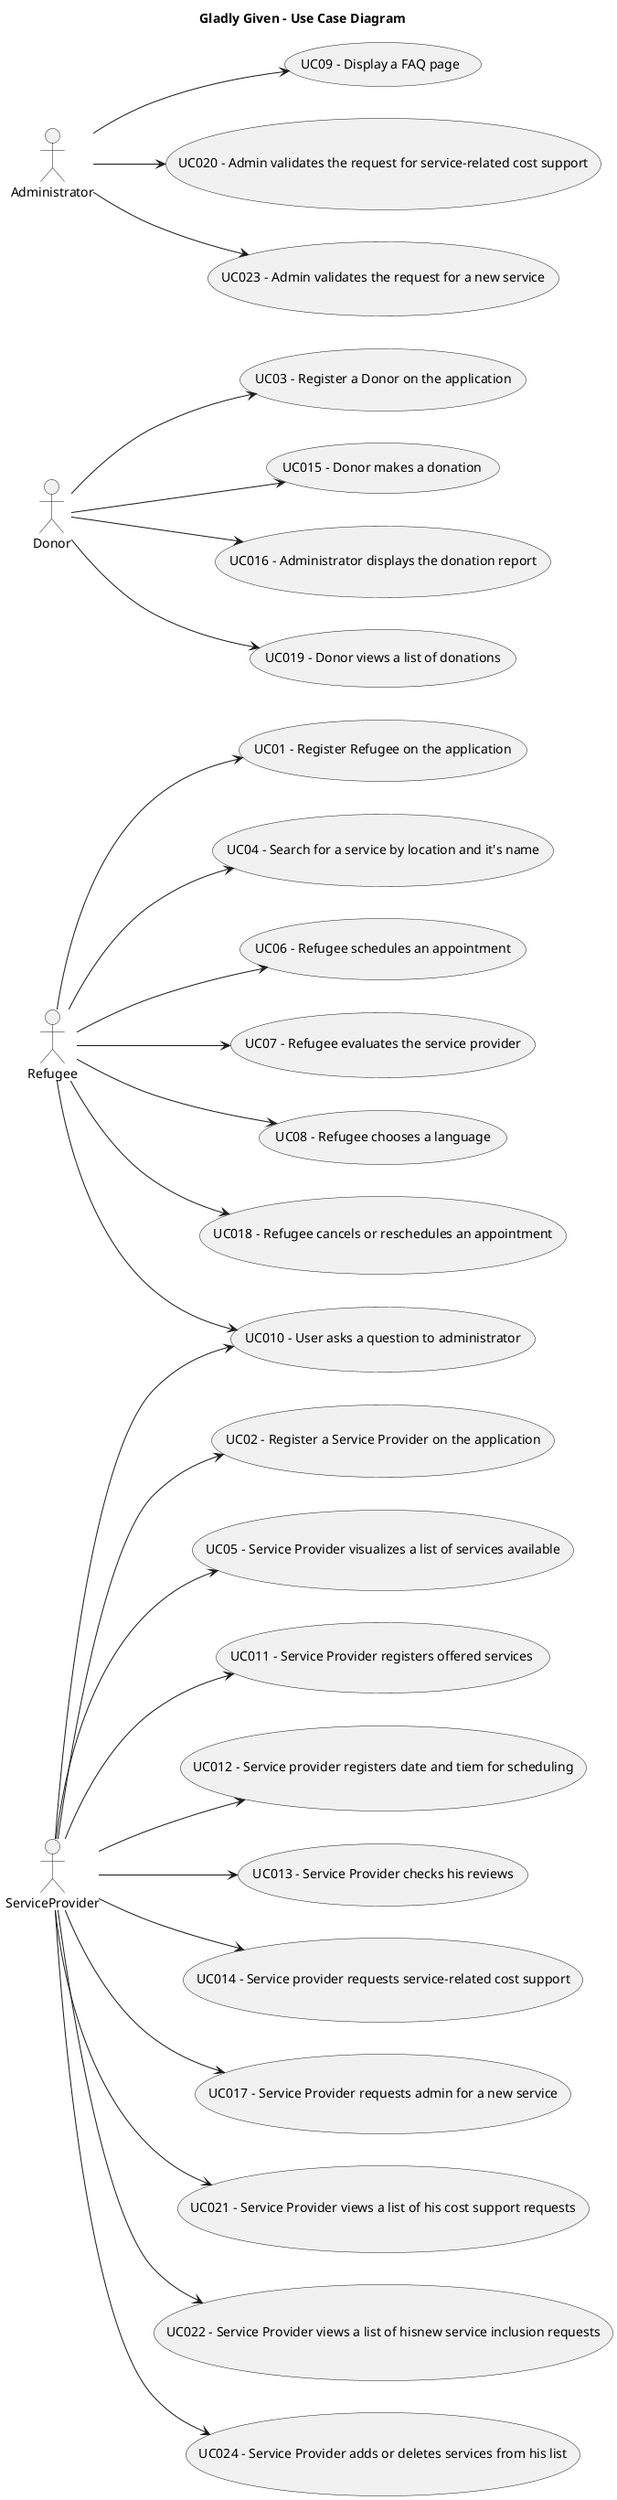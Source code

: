 @startuml
'https://plantuml.com/use-case-diagram

left to right direction
'top to bottom direction
title Gladly Given - Use Case Diagram

actor "Refugee" as Ref
actor "Donor" as Don
actor "ServiceProvider" as Pro
actor "Administrator" as Adm

usecase "UC01 - Register Refugee on the application" as UC01
usecase "UC02 - Register a Service Provider on the application" as UC02
usecase "UC03 - Register a Donor on the application" as UC03
usecase "UC04 - Search for a service by location and it's name" as UC04
usecase "UC05 - Service Provider visualizes a list of services available" as UC05
usecase "UC06 - Refugee schedules an appointment" as UC06
usecase "UC07 - Refugee evaluates the service provider" as UC07
usecase "UC08 - Refugee chooses a language" as UC08
usecase "UC09 - Display a FAQ page" as UC09
usecase "UC010 - User asks a question to administrator" as UC010
usecase "UC011 - Service Provider registers offered services " as UC011
usecase "UC012 - Service provider registers date and tiem for scheduling" as UC012
usecase "UC013 - Service Provider checks his reviews" as UC013
usecase "UC014 - Service provider requests service-related cost support" as UC014
usecase "UC015 - Donor makes a donation" as UC015
usecase "UC016 - Administrator displays the donation report" as UC016
usecase "UC017 - Service Provider requests admin for a new service" as UC017
usecase "UC018 - Refugee cancels or reschedules an appointment" as UC018
usecase "UC019 - Donor views a list of donations" as UC019
usecase "UC020 - Admin validates the request for service-related cost support" as UC020
usecase "UC021 - Service Provider views a list of his cost support requests" as UC021
usecase "UC022 - Service Provider views a list of hisnew service inclusion requests" as UC022
usecase "UC023 - Admin validates the request for a new service" as UC023
usecase "UC024 - Service Provider adds or deletes services from his list" as UC024



Ref -down-> UC01
Pro -down-> UC02
Don -down-> UC03
Ref -down-> UC04
Pro -down-> UC05
Ref -down-> UC06
Ref -down-> UC07
Ref -down-> UC08
Adm -down-> UC09
Ref -down-> UC010
Pro -down-> UC010
Pro -down-> UC011
Pro -down-> UC012
Pro -down-> UC013
Pro -down-> UC014
Don -down-> UC015
Don -down-> UC016
Pro -down-> UC017
Ref -down-> UC018
Don -down-> UC019
Adm -down-> UC020
Pro -down-> UC021
Pro -down-> UC022
Adm -down-> UC023
Pro -down-> UC024

@enduml